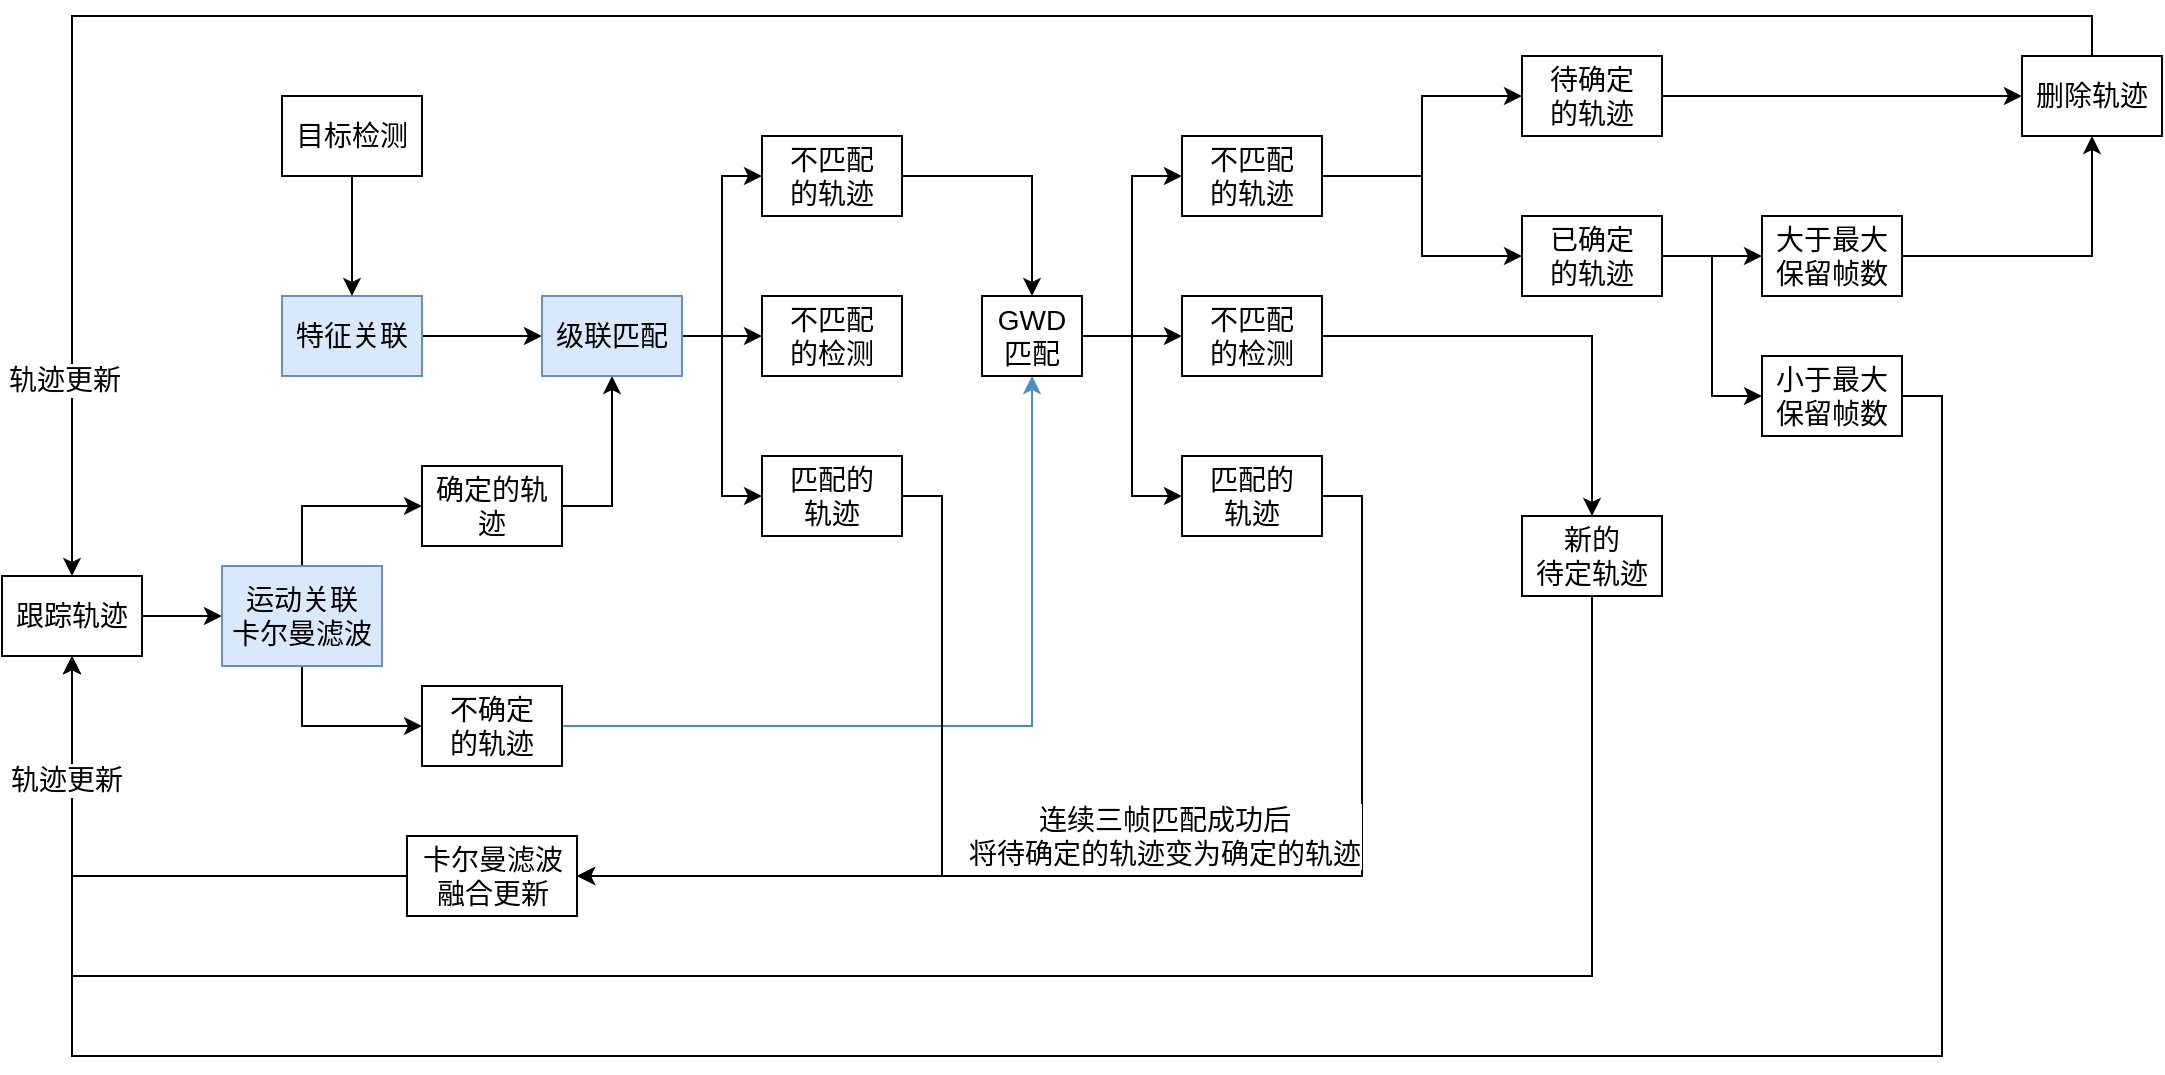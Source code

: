 <mxfile version="24.7.16">
  <diagram name="第 1 页" id="qRR82At3hOsfzpTBoZ09">
    <mxGraphModel dx="1089" dy="1838" grid="1" gridSize="10" guides="1" tooltips="1" connect="1" arrows="1" fold="1" page="1" pageScale="1" pageWidth="827" pageHeight="1169" math="0" shadow="0">
      <root>
        <mxCell id="0" />
        <mxCell id="1" parent="0" />
        <mxCell id="Y0qxOK-AxX7gvibJEH6--3" value="" style="edgeStyle=orthogonalEdgeStyle;rounded=0;orthogonalLoop=1;jettySize=auto;html=1;fontSize=14;" parent="1" source="jGW_U6NvGApJUAMfFt3g-1" target="Y0qxOK-AxX7gvibJEH6--2" edge="1">
          <mxGeometry relative="1" as="geometry" />
        </mxCell>
        <mxCell id="jGW_U6NvGApJUAMfFt3g-1" value="跟踪轨迹" style="rounded=0;whiteSpace=wrap;html=1;fontSize=14;" parent="1" vertex="1">
          <mxGeometry x="180" y="180" width="70" height="40" as="geometry" />
        </mxCell>
        <mxCell id="Y0qxOK-AxX7gvibJEH6--8" style="edgeStyle=orthogonalEdgeStyle;rounded=0;orthogonalLoop=1;jettySize=auto;html=1;exitX=0.5;exitY=0;exitDx=0;exitDy=0;entryX=0;entryY=0.5;entryDx=0;entryDy=0;fontSize=14;" parent="1" source="Y0qxOK-AxX7gvibJEH6--2" target="Y0qxOK-AxX7gvibJEH6--6" edge="1">
          <mxGeometry relative="1" as="geometry" />
        </mxCell>
        <mxCell id="Y0qxOK-AxX7gvibJEH6--9" style="edgeStyle=orthogonalEdgeStyle;rounded=0;orthogonalLoop=1;jettySize=auto;html=1;exitX=0.5;exitY=1;exitDx=0;exitDy=0;entryX=0;entryY=0.5;entryDx=0;entryDy=0;fontSize=14;" parent="1" source="Y0qxOK-AxX7gvibJEH6--2" target="Y0qxOK-AxX7gvibJEH6--7" edge="1">
          <mxGeometry relative="1" as="geometry" />
        </mxCell>
        <mxCell id="Y0qxOK-AxX7gvibJEH6--2" value="运动关联&lt;div&gt;卡尔曼滤波&lt;/div&gt;" style="rounded=0;whiteSpace=wrap;html=1;fontSize=14;fillColor=#dae8fc;strokeColor=#6c8ebf;" parent="1" vertex="1">
          <mxGeometry x="290" y="175" width="80" height="50" as="geometry" />
        </mxCell>
        <mxCell id="Y0qxOK-AxX7gvibJEH6--15" style="edgeStyle=orthogonalEdgeStyle;rounded=0;orthogonalLoop=1;jettySize=auto;html=1;exitX=1;exitY=0.5;exitDx=0;exitDy=0;entryX=0.5;entryY=1;entryDx=0;entryDy=0;fontSize=14;" parent="1" source="Y0qxOK-AxX7gvibJEH6--6" target="Y0qxOK-AxX7gvibJEH6--12" edge="1">
          <mxGeometry relative="1" as="geometry" />
        </mxCell>
        <mxCell id="Y0qxOK-AxX7gvibJEH6--6" value="确定的轨迹" style="rounded=0;whiteSpace=wrap;html=1;fontSize=14;" parent="1" vertex="1">
          <mxGeometry x="390" y="125" width="70" height="40" as="geometry" />
        </mxCell>
        <mxCell id="Y0qxOK-AxX7gvibJEH6--35" style="edgeStyle=orthogonalEdgeStyle;rounded=0;orthogonalLoop=1;jettySize=auto;html=1;exitX=1;exitY=0.5;exitDx=0;exitDy=0;entryX=0.5;entryY=1;entryDx=0;entryDy=0;fillColor=#dae8fc;strokeColor=#508dbb;gradientColor=#7ea6e0;fontSize=14;" parent="1" source="Y0qxOK-AxX7gvibJEH6--7" target="Y0qxOK-AxX7gvibJEH6--24" edge="1">
          <mxGeometry relative="1" as="geometry" />
        </mxCell>
        <mxCell id="Y0qxOK-AxX7gvibJEH6--7" value="不确定&lt;div style=&quot;font-size: 14px;&quot;&gt;的轨迹&lt;/div&gt;" style="rounded=0;whiteSpace=wrap;html=1;fontSize=14;" parent="1" vertex="1">
          <mxGeometry x="390" y="235" width="70" height="40" as="geometry" />
        </mxCell>
        <mxCell id="Y0qxOK-AxX7gvibJEH6--16" style="edgeStyle=orthogonalEdgeStyle;rounded=0;orthogonalLoop=1;jettySize=auto;html=1;exitX=1;exitY=0.5;exitDx=0;exitDy=0;entryX=0;entryY=0.5;entryDx=0;entryDy=0;fontSize=14;" parent="1" source="Y0qxOK-AxX7gvibJEH6--11" target="Y0qxOK-AxX7gvibJEH6--12" edge="1">
          <mxGeometry relative="1" as="geometry" />
        </mxCell>
        <mxCell id="Y0qxOK-AxX7gvibJEH6--11" value="特征关联" style="rounded=0;whiteSpace=wrap;html=1;fontSize=14;fillColor=#dae8fc;strokeColor=#6c8ebf;" parent="1" vertex="1">
          <mxGeometry x="320" y="40" width="70" height="40" as="geometry" />
        </mxCell>
        <mxCell id="Y0qxOK-AxX7gvibJEH6--21" style="edgeStyle=orthogonalEdgeStyle;rounded=0;orthogonalLoop=1;jettySize=auto;html=1;exitX=1;exitY=0.5;exitDx=0;exitDy=0;entryX=0;entryY=0.5;entryDx=0;entryDy=0;fontSize=14;" parent="1" source="Y0qxOK-AxX7gvibJEH6--12" target="Y0qxOK-AxX7gvibJEH6--17" edge="1">
          <mxGeometry relative="1" as="geometry" />
        </mxCell>
        <mxCell id="Y0qxOK-AxX7gvibJEH6--22" style="edgeStyle=orthogonalEdgeStyle;rounded=0;orthogonalLoop=1;jettySize=auto;html=1;exitX=1;exitY=0.5;exitDx=0;exitDy=0;entryX=0;entryY=0.5;entryDx=0;entryDy=0;fontSize=14;" parent="1" source="Y0qxOK-AxX7gvibJEH6--12" target="Y0qxOK-AxX7gvibJEH6--18" edge="1">
          <mxGeometry relative="1" as="geometry" />
        </mxCell>
        <mxCell id="Y0qxOK-AxX7gvibJEH6--23" style="edgeStyle=orthogonalEdgeStyle;rounded=0;orthogonalLoop=1;jettySize=auto;html=1;exitX=1;exitY=0.5;exitDx=0;exitDy=0;entryX=0;entryY=0.5;entryDx=0;entryDy=0;fontSize=14;" parent="1" source="Y0qxOK-AxX7gvibJEH6--12" target="Y0qxOK-AxX7gvibJEH6--19" edge="1">
          <mxGeometry relative="1" as="geometry" />
        </mxCell>
        <mxCell id="Y0qxOK-AxX7gvibJEH6--12" value="级联匹配" style="rounded=0;whiteSpace=wrap;html=1;fontSize=14;fillColor=#dae8fc;strokeColor=#6c8ebf;" parent="1" vertex="1">
          <mxGeometry x="450" y="40" width="70" height="40" as="geometry" />
        </mxCell>
        <mxCell id="Y0qxOK-AxX7gvibJEH6--17" value="不匹配&lt;div style=&quot;font-size: 14px;&quot;&gt;的检测&lt;/div&gt;" style="rounded=0;whiteSpace=wrap;html=1;fontSize=14;" parent="1" vertex="1">
          <mxGeometry x="560" y="40" width="70" height="40" as="geometry" />
        </mxCell>
        <mxCell id="Y0qxOK-AxX7gvibJEH6--25" style="edgeStyle=orthogonalEdgeStyle;rounded=0;orthogonalLoop=1;jettySize=auto;html=1;exitX=1;exitY=0.5;exitDx=0;exitDy=0;entryX=0.5;entryY=0;entryDx=0;entryDy=0;fontSize=14;" parent="1" source="Y0qxOK-AxX7gvibJEH6--18" target="Y0qxOK-AxX7gvibJEH6--24" edge="1">
          <mxGeometry relative="1" as="geometry" />
        </mxCell>
        <mxCell id="Y0qxOK-AxX7gvibJEH6--18" value="不匹配&lt;div style=&quot;font-size: 14px;&quot;&gt;的轨迹&lt;/div&gt;" style="rounded=0;whiteSpace=wrap;html=1;fontSize=14;" parent="1" vertex="1">
          <mxGeometry x="560" y="-40" width="70" height="40" as="geometry" />
        </mxCell>
        <mxCell id="Y0qxOK-AxX7gvibJEH6--33" style="edgeStyle=orthogonalEdgeStyle;rounded=0;orthogonalLoop=1;jettySize=auto;html=1;exitX=1;exitY=0.5;exitDx=0;exitDy=0;entryX=1;entryY=0.5;entryDx=0;entryDy=0;fontSize=14;" parent="1" source="Y0qxOK-AxX7gvibJEH6--19" target="Y0qxOK-AxX7gvibJEH6--32" edge="1">
          <mxGeometry relative="1" as="geometry" />
        </mxCell>
        <mxCell id="Y0qxOK-AxX7gvibJEH6--19" value="匹配的&lt;div style=&quot;font-size: 14px;&quot;&gt;轨迹&lt;/div&gt;" style="rounded=0;whiteSpace=wrap;html=1;fontSize=14;" parent="1" vertex="1">
          <mxGeometry x="560" y="120" width="70" height="40" as="geometry" />
        </mxCell>
        <mxCell id="Y0qxOK-AxX7gvibJEH6--29" style="edgeStyle=orthogonalEdgeStyle;rounded=0;orthogonalLoop=1;jettySize=auto;html=1;exitX=1;exitY=0.5;exitDx=0;exitDy=0;entryX=0;entryY=0.5;entryDx=0;entryDy=0;fontSize=14;" parent="1" source="Y0qxOK-AxX7gvibJEH6--24" target="Y0qxOK-AxX7gvibJEH6--27" edge="1">
          <mxGeometry relative="1" as="geometry" />
        </mxCell>
        <mxCell id="Y0qxOK-AxX7gvibJEH6--30" style="edgeStyle=orthogonalEdgeStyle;rounded=0;orthogonalLoop=1;jettySize=auto;html=1;exitX=1;exitY=0.5;exitDx=0;exitDy=0;entryX=0;entryY=0.5;entryDx=0;entryDy=0;fontSize=14;" parent="1" source="Y0qxOK-AxX7gvibJEH6--24" target="Y0qxOK-AxX7gvibJEH6--26" edge="1">
          <mxGeometry relative="1" as="geometry" />
        </mxCell>
        <mxCell id="Y0qxOK-AxX7gvibJEH6--31" style="edgeStyle=orthogonalEdgeStyle;rounded=0;orthogonalLoop=1;jettySize=auto;html=1;exitX=1;exitY=0.5;exitDx=0;exitDy=0;entryX=0;entryY=0.5;entryDx=0;entryDy=0;fontSize=14;" parent="1" source="Y0qxOK-AxX7gvibJEH6--24" target="Y0qxOK-AxX7gvibJEH6--28" edge="1">
          <mxGeometry relative="1" as="geometry" />
        </mxCell>
        <mxCell id="Y0qxOK-AxX7gvibJEH6--24" value="GWD&lt;div style=&quot;font-size: 14px;&quot;&gt;匹配&lt;/div&gt;" style="rounded=0;whiteSpace=wrap;html=1;fontSize=14;" parent="1" vertex="1">
          <mxGeometry x="670" y="40" width="50" height="40" as="geometry" />
        </mxCell>
        <mxCell id="Y0qxOK-AxX7gvibJEH6--43" style="edgeStyle=orthogonalEdgeStyle;rounded=0;orthogonalLoop=1;jettySize=auto;html=1;exitX=1;exitY=0.5;exitDx=0;exitDy=0;entryX=0.5;entryY=0;entryDx=0;entryDy=0;fontSize=14;" parent="1" source="Y0qxOK-AxX7gvibJEH6--26" target="Y0qxOK-AxX7gvibJEH6--40" edge="1">
          <mxGeometry relative="1" as="geometry" />
        </mxCell>
        <mxCell id="Y0qxOK-AxX7gvibJEH6--26" value="不匹配&lt;div style=&quot;font-size: 14px;&quot;&gt;的检测&lt;/div&gt;" style="rounded=0;whiteSpace=wrap;html=1;fontSize=14;" parent="1" vertex="1">
          <mxGeometry x="770" y="40" width="70" height="40" as="geometry" />
        </mxCell>
        <mxCell id="Y0qxOK-AxX7gvibJEH6--38" style="edgeStyle=orthogonalEdgeStyle;rounded=0;orthogonalLoop=1;jettySize=auto;html=1;exitX=1;exitY=0.5;exitDx=0;exitDy=0;entryX=0;entryY=0.5;entryDx=0;entryDy=0;fontSize=14;" parent="1" source="Y0qxOK-AxX7gvibJEH6--27" target="Y0qxOK-AxX7gvibJEH6--37" edge="1">
          <mxGeometry relative="1" as="geometry" />
        </mxCell>
        <mxCell id="Y0qxOK-AxX7gvibJEH6--39" style="edgeStyle=orthogonalEdgeStyle;rounded=0;orthogonalLoop=1;jettySize=auto;html=1;exitX=1;exitY=0.5;exitDx=0;exitDy=0;entryX=0;entryY=0.5;entryDx=0;entryDy=0;fontSize=14;" parent="1" source="Y0qxOK-AxX7gvibJEH6--27" target="Y0qxOK-AxX7gvibJEH6--36" edge="1">
          <mxGeometry relative="1" as="geometry" />
        </mxCell>
        <mxCell id="Y0qxOK-AxX7gvibJEH6--27" value="不匹配&lt;div style=&quot;font-size: 14px;&quot;&gt;的轨迹&lt;/div&gt;" style="rounded=0;whiteSpace=wrap;html=1;fontSize=14;" parent="1" vertex="1">
          <mxGeometry x="770" y="-40" width="70" height="40" as="geometry" />
        </mxCell>
        <mxCell id="Y0qxOK-AxX7gvibJEH6--34" style="edgeStyle=orthogonalEdgeStyle;rounded=0;orthogonalLoop=1;jettySize=auto;html=1;exitX=1;exitY=0.5;exitDx=0;exitDy=0;entryX=1;entryY=0.5;entryDx=0;entryDy=0;fontSize=14;" parent="1" source="Y0qxOK-AxX7gvibJEH6--28" target="Y0qxOK-AxX7gvibJEH6--32" edge="1">
          <mxGeometry relative="1" as="geometry" />
        </mxCell>
        <mxCell id="Y0qxOK-AxX7gvibJEH6--55" value="&lt;font style=&quot;font-size: 14px;&quot;&gt;连续三帧匹配成功后&lt;/font&gt;&lt;div style=&quot;font-size: 14px;&quot;&gt;&lt;font style=&quot;font-size: 14px;&quot;&gt;将待确定的轨迹变为确定的轨迹&lt;/font&gt;&lt;/div&gt;" style="edgeLabel;html=1;align=center;verticalAlign=middle;resizable=0;points=[];fontSize=14;" parent="Y0qxOK-AxX7gvibJEH6--34" vertex="1" connectable="0">
          <mxGeometry x="0.001" y="-1" relative="1" as="geometry">
            <mxPoint x="-8" y="-19" as="offset" />
          </mxGeometry>
        </mxCell>
        <mxCell id="Y0qxOK-AxX7gvibJEH6--28" value="匹配的&lt;div style=&quot;font-size: 14px;&quot;&gt;轨迹&lt;/div&gt;" style="rounded=0;whiteSpace=wrap;html=1;fontSize=14;" parent="1" vertex="1">
          <mxGeometry x="770" y="120" width="70" height="40" as="geometry" />
        </mxCell>
        <mxCell id="Y0qxOK-AxX7gvibJEH6--45" style="edgeStyle=orthogonalEdgeStyle;rounded=0;orthogonalLoop=1;jettySize=auto;html=1;exitX=0;exitY=0.5;exitDx=0;exitDy=0;entryX=0.5;entryY=1;entryDx=0;entryDy=0;fontSize=14;" parent="1" source="Y0qxOK-AxX7gvibJEH6--32" target="jGW_U6NvGApJUAMfFt3g-1" edge="1">
          <mxGeometry relative="1" as="geometry" />
        </mxCell>
        <mxCell id="Y0qxOK-AxX7gvibJEH6--32" value="卡尔曼滤波&lt;div style=&quot;font-size: 14px;&quot;&gt;融合更新&lt;/div&gt;" style="rounded=0;whiteSpace=wrap;html=1;fontSize=14;" parent="1" vertex="1">
          <mxGeometry x="382.5" y="310" width="85" height="40" as="geometry" />
        </mxCell>
        <mxCell id="Y0qxOK-AxX7gvibJEH6--50" style="edgeStyle=orthogonalEdgeStyle;rounded=0;orthogonalLoop=1;jettySize=auto;html=1;exitX=1;exitY=0.5;exitDx=0;exitDy=0;entryX=0;entryY=0.5;entryDx=0;entryDy=0;fontSize=14;" parent="1" source="Y0qxOK-AxX7gvibJEH6--36" target="Y0qxOK-AxX7gvibJEH6--48" edge="1">
          <mxGeometry relative="1" as="geometry" />
        </mxCell>
        <mxCell id="Y0qxOK-AxX7gvibJEH6--51" style="edgeStyle=orthogonalEdgeStyle;rounded=0;orthogonalLoop=1;jettySize=auto;html=1;exitX=1;exitY=0.5;exitDx=0;exitDy=0;entryX=0;entryY=0.5;entryDx=0;entryDy=0;fontSize=14;" parent="1" source="Y0qxOK-AxX7gvibJEH6--36" target="Y0qxOK-AxX7gvibJEH6--49" edge="1">
          <mxGeometry relative="1" as="geometry" />
        </mxCell>
        <mxCell id="Y0qxOK-AxX7gvibJEH6--36" value="已确定&lt;div style=&quot;font-size: 14px;&quot;&gt;的轨迹&lt;/div&gt;" style="rounded=0;whiteSpace=wrap;html=1;fontSize=14;" parent="1" vertex="1">
          <mxGeometry x="940" width="70" height="40" as="geometry" />
        </mxCell>
        <mxCell id="Y0qxOK-AxX7gvibJEH6--47" style="edgeStyle=orthogonalEdgeStyle;rounded=0;orthogonalLoop=1;jettySize=auto;html=1;exitX=1;exitY=0.5;exitDx=0;exitDy=0;entryX=0;entryY=0.5;entryDx=0;entryDy=0;fontSize=14;" parent="1" source="Y0qxOK-AxX7gvibJEH6--37" target="Y0qxOK-AxX7gvibJEH6--46" edge="1">
          <mxGeometry relative="1" as="geometry" />
        </mxCell>
        <mxCell id="Y0qxOK-AxX7gvibJEH6--37" value="待确定&lt;div style=&quot;font-size: 14px;&quot;&gt;的轨迹&lt;/div&gt;" style="rounded=0;whiteSpace=wrap;html=1;fontSize=14;" parent="1" vertex="1">
          <mxGeometry x="940" y="-80" width="70" height="40" as="geometry" />
        </mxCell>
        <mxCell id="Y0qxOK-AxX7gvibJEH6--44" style="edgeStyle=orthogonalEdgeStyle;rounded=0;orthogonalLoop=1;jettySize=auto;html=1;exitX=0.5;exitY=1;exitDx=0;exitDy=0;entryX=0.5;entryY=1;entryDx=0;entryDy=0;fontSize=14;" parent="1" source="Y0qxOK-AxX7gvibJEH6--40" target="jGW_U6NvGApJUAMfFt3g-1" edge="1">
          <mxGeometry relative="1" as="geometry">
            <Array as="points">
              <mxPoint x="975" y="380" />
              <mxPoint x="215" y="380" />
            </Array>
          </mxGeometry>
        </mxCell>
        <mxCell id="Y0qxOK-AxX7gvibJEH6--40" value="新的&lt;div style=&quot;font-size: 14px;&quot;&gt;待定轨迹&lt;/div&gt;" style="rounded=0;whiteSpace=wrap;html=1;fontSize=14;" parent="1" vertex="1">
          <mxGeometry x="940" y="150" width="70" height="40" as="geometry" />
        </mxCell>
        <mxCell id="Y0qxOK-AxX7gvibJEH6--54" style="edgeStyle=orthogonalEdgeStyle;rounded=0;orthogonalLoop=1;jettySize=auto;html=1;exitX=0.5;exitY=0;exitDx=0;exitDy=0;entryX=0.5;entryY=0;entryDx=0;entryDy=0;fontSize=14;" parent="1" source="Y0qxOK-AxX7gvibJEH6--46" target="jGW_U6NvGApJUAMfFt3g-1" edge="1">
          <mxGeometry relative="1" as="geometry" />
        </mxCell>
        <mxCell id="Y0qxOK-AxX7gvibJEH6--56" value="&lt;font style=&quot;font-size: 14px;&quot;&gt;轨迹更新&lt;/font&gt;" style="edgeLabel;html=1;align=center;verticalAlign=middle;resizable=0;points=[];fontSize=14;" parent="Y0qxOK-AxX7gvibJEH6--54" vertex="1" connectable="0">
          <mxGeometry x="0.851" y="-4" relative="1" as="geometry">
            <mxPoint y="-1" as="offset" />
          </mxGeometry>
        </mxCell>
        <mxCell id="Y0qxOK-AxX7gvibJEH6--46" value="删除轨迹" style="rounded=0;whiteSpace=wrap;html=1;fontSize=14;" parent="1" vertex="1">
          <mxGeometry x="1190" y="-80" width="70" height="40" as="geometry" />
        </mxCell>
        <mxCell id="Y0qxOK-AxX7gvibJEH6--52" style="edgeStyle=orthogonalEdgeStyle;rounded=0;orthogonalLoop=1;jettySize=auto;html=1;exitX=1;exitY=0.5;exitDx=0;exitDy=0;entryX=0.5;entryY=1;entryDx=0;entryDy=0;fontSize=14;" parent="1" source="Y0qxOK-AxX7gvibJEH6--48" target="Y0qxOK-AxX7gvibJEH6--46" edge="1">
          <mxGeometry relative="1" as="geometry" />
        </mxCell>
        <mxCell id="Y0qxOK-AxX7gvibJEH6--48" value="大于最大&lt;div style=&quot;font-size: 14px;&quot;&gt;保留帧数&lt;/div&gt;" style="rounded=0;whiteSpace=wrap;html=1;fontSize=14;" parent="1" vertex="1">
          <mxGeometry x="1060" width="70" height="40" as="geometry" />
        </mxCell>
        <mxCell id="Y0qxOK-AxX7gvibJEH6--53" style="edgeStyle=orthogonalEdgeStyle;rounded=0;orthogonalLoop=1;jettySize=auto;html=1;exitX=1;exitY=0.5;exitDx=0;exitDy=0;entryX=0.5;entryY=1;entryDx=0;entryDy=0;fontSize=14;" parent="1" source="Y0qxOK-AxX7gvibJEH6--49" target="jGW_U6NvGApJUAMfFt3g-1" edge="1">
          <mxGeometry relative="1" as="geometry">
            <Array as="points">
              <mxPoint x="1150" y="90" />
              <mxPoint x="1150" y="420" />
              <mxPoint x="215" y="420" />
            </Array>
          </mxGeometry>
        </mxCell>
        <mxCell id="Y0qxOK-AxX7gvibJEH6--57" value="&lt;font style=&quot;font-size: 14px;&quot;&gt;轨迹更新&lt;/font&gt;" style="edgeLabel;html=1;align=center;verticalAlign=middle;resizable=0;points=[];" parent="Y0qxOK-AxX7gvibJEH6--53" vertex="1" connectable="0">
          <mxGeometry x="0.916" y="3" relative="1" as="geometry">
            <mxPoint y="-1" as="offset" />
          </mxGeometry>
        </mxCell>
        <mxCell id="Y0qxOK-AxX7gvibJEH6--49" value="小于最大&lt;div style=&quot;font-size: 14px;&quot;&gt;保留帧数&lt;/div&gt;" style="rounded=0;whiteSpace=wrap;html=1;fontSize=14;" parent="1" vertex="1">
          <mxGeometry x="1060" y="70" width="70" height="40" as="geometry" />
        </mxCell>
        <mxCell id="Y0qxOK-AxX7gvibJEH6--59" style="edgeStyle=orthogonalEdgeStyle;rounded=0;orthogonalLoop=1;jettySize=auto;html=1;exitX=0.5;exitY=1;exitDx=0;exitDy=0;" parent="1" source="Y0qxOK-AxX7gvibJEH6--58" target="Y0qxOK-AxX7gvibJEH6--11" edge="1">
          <mxGeometry relative="1" as="geometry" />
        </mxCell>
        <mxCell id="Y0qxOK-AxX7gvibJEH6--58" value="目标检测" style="rounded=0;whiteSpace=wrap;html=1;fontSize=14;" parent="1" vertex="1">
          <mxGeometry x="320" y="-60" width="70" height="40" as="geometry" />
        </mxCell>
      </root>
    </mxGraphModel>
  </diagram>
</mxfile>
